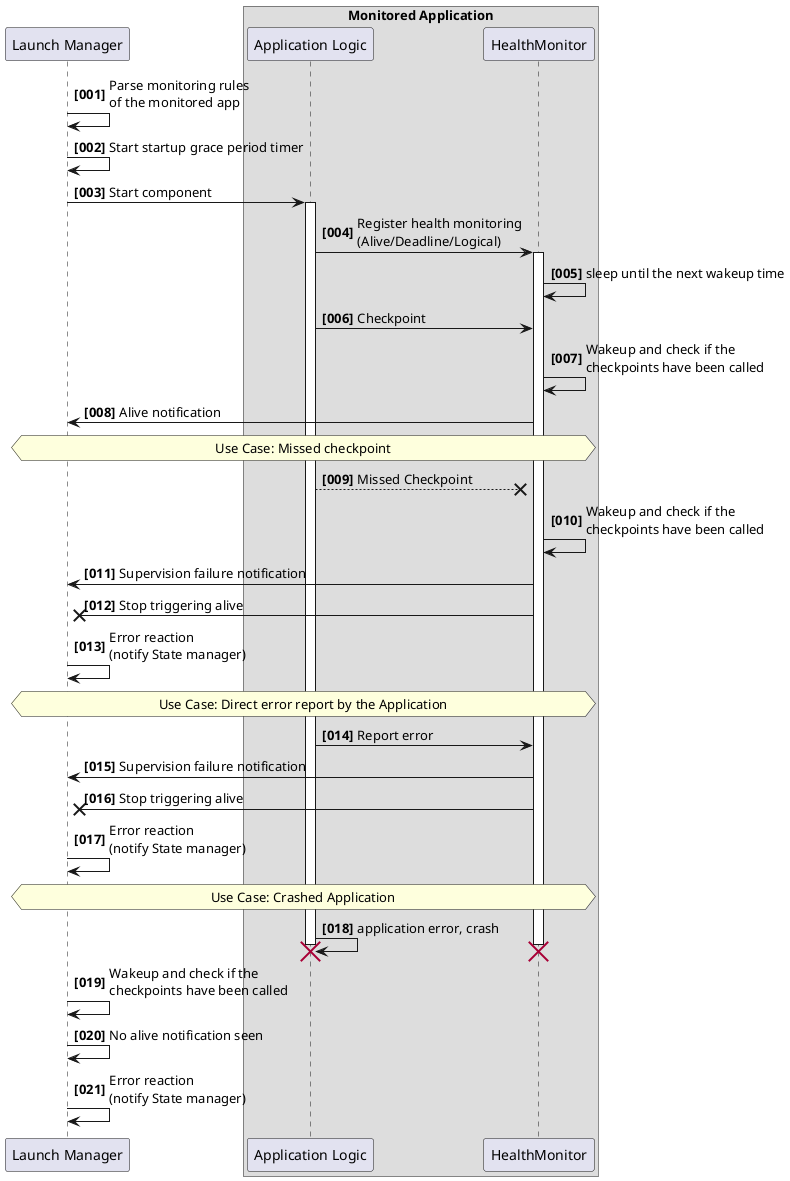 @startuml
autonumber "<b>[000]"

participant "Launch Manager" as LM


box "Monitored Application"
    participant "Application Logic" as App
    participant "HealthMonitor" as HM
end box

LM -> LM: Parse monitoring rules\nof the monitored app
LM -> LM: Start startup grace period timer

LM -> App : Start component

activate App
App -> HM: Register health monitoring\n(Alive/Deadline/Logical)
activate HM
HM -> HM: sleep until the next wakeup time
App -> HM: Checkpoint
HM -> HM: Wakeup and check if the\ncheckpoints have been called
HM -> LM: Alive notification

hnote across: Use Case: Missed checkpoint

App --x HM: Missed Checkpoint
HM -> HM: Wakeup and check if the\ncheckpoints have been called

HM -> LM: Supervision failure notification

HM -X LM: Stop triggering alive
LM -> LM: Error reaction\n(notify State manager)

hnote across: Use Case: Direct error report by the Application

App -> HM: Report error
HM -> LM: Supervision failure notification

HM -X LM: Stop triggering alive
LM -> LM: Error reaction\n(notify State manager)

hnote across: Use Case: Crashed Application

App -> App: application error, crash
destroy App
destroy HM

LM -> LM: Wakeup and check if the\ncheckpoints have been called 
LM -> LM: No alive notification seen
LM -> LM: Error reaction\n(notify State manager)


@enduml
